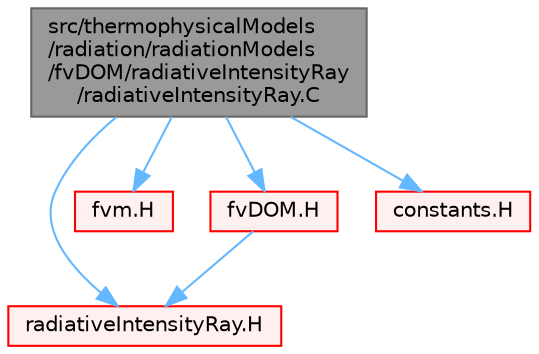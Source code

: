 digraph "src/thermophysicalModels/radiation/radiationModels/fvDOM/radiativeIntensityRay/radiativeIntensityRay.C"
{
 // LATEX_PDF_SIZE
  bgcolor="transparent";
  edge [fontname=Helvetica,fontsize=10,labelfontname=Helvetica,labelfontsize=10];
  node [fontname=Helvetica,fontsize=10,shape=box,height=0.2,width=0.4];
  Node1 [id="Node000001",label="src/thermophysicalModels\l/radiation/radiationModels\l/fvDOM/radiativeIntensityRay\l/radiativeIntensityRay.C",height=0.2,width=0.4,color="gray40", fillcolor="grey60", style="filled", fontcolor="black",tooltip=" "];
  Node1 -> Node2 [id="edge1_Node000001_Node000002",color="steelblue1",style="solid",tooltip=" "];
  Node2 [id="Node000002",label="radiativeIntensityRay.H",height=0.2,width=0.4,color="red", fillcolor="#FFF0F0", style="filled",URL="$radiativeIntensityRay_8H.html",tooltip=" "];
  Node1 -> Node386 [id="edge2_Node000001_Node000386",color="steelblue1",style="solid",tooltip=" "];
  Node386 [id="Node000386",label="fvm.H",height=0.2,width=0.4,color="red", fillcolor="#FFF0F0", style="filled",URL="$fvm_8H.html",tooltip=" "];
  Node1 -> Node410 [id="edge3_Node000001_Node000410",color="steelblue1",style="solid",tooltip=" "];
  Node410 [id="Node000410",label="fvDOM.H",height=0.2,width=0.4,color="red", fillcolor="#FFF0F0", style="filled",URL="$fvDOM_8H.html",tooltip=" "];
  Node410 -> Node2 [id="edge4_Node000410_Node000002",color="steelblue1",style="solid",tooltip=" "];
  Node1 -> Node482 [id="edge5_Node000001_Node000482",color="steelblue1",style="solid",tooltip=" "];
  Node482 [id="Node000482",label="constants.H",height=0.2,width=0.4,color="red", fillcolor="#FFF0F0", style="filled",URL="$constants_8H.html",tooltip=" "];
}
